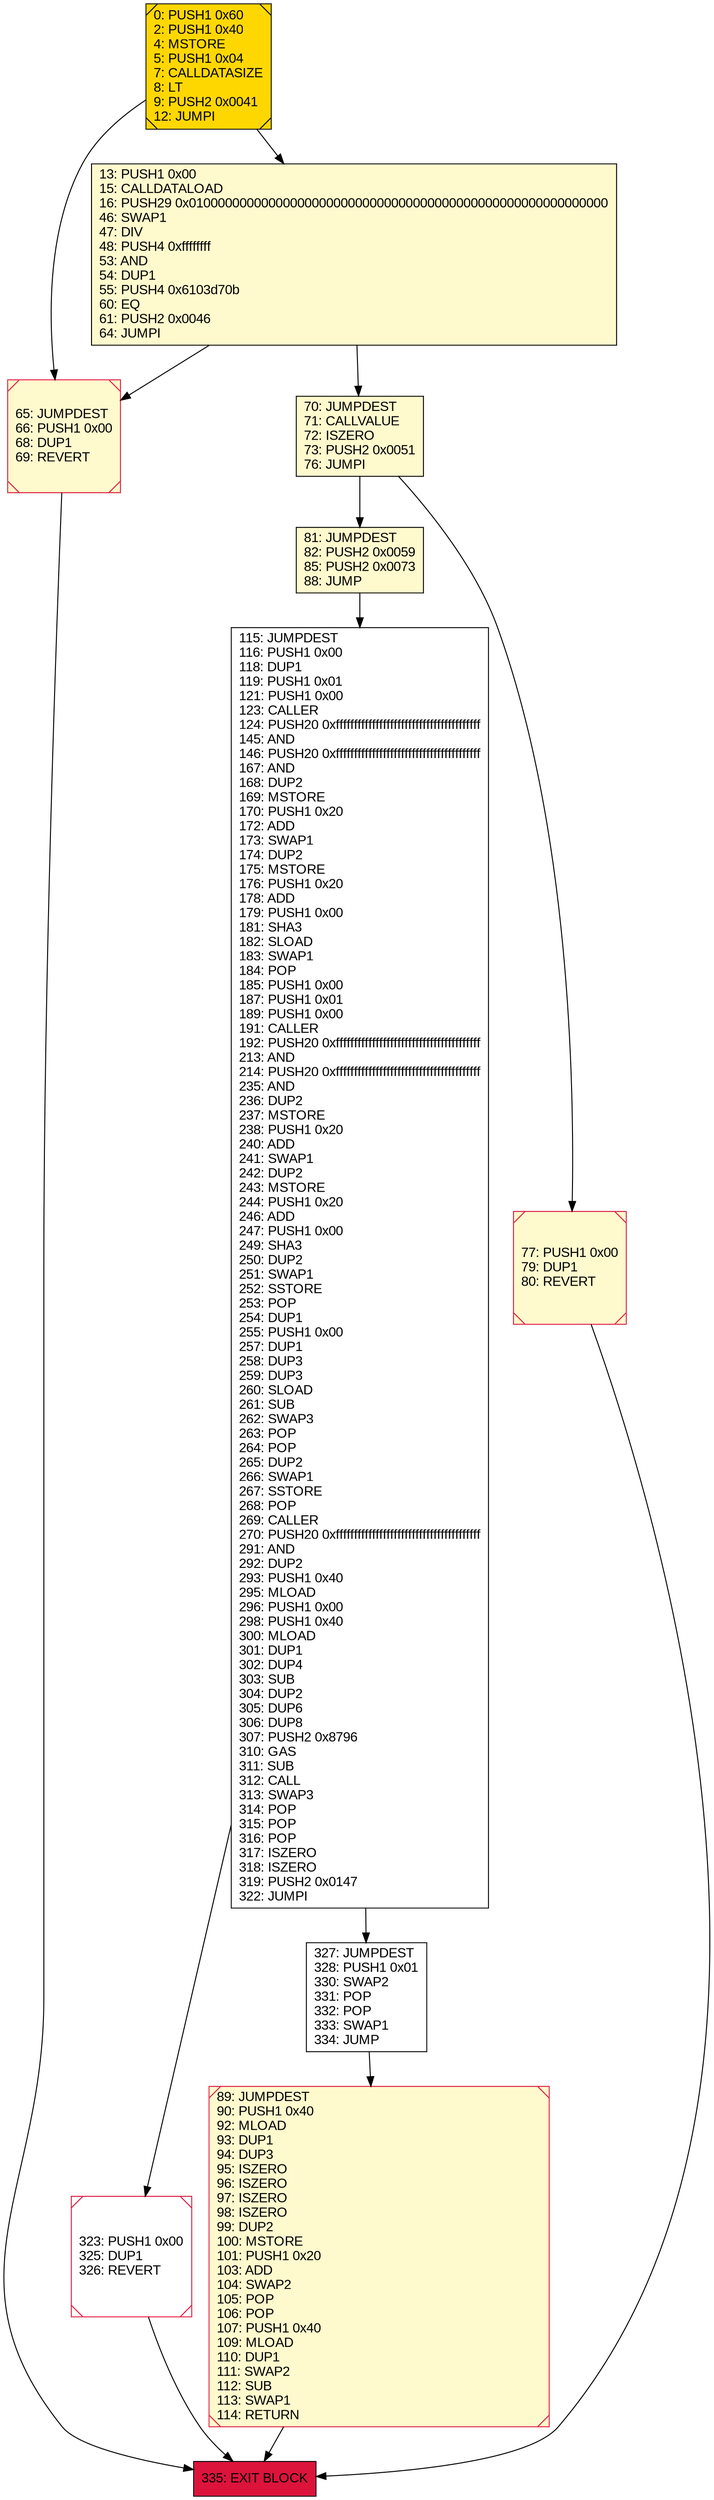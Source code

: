digraph G {
bgcolor=transparent rankdir=UD;
node [shape=box style=filled color=black fillcolor=white fontname=arial fontcolor=black];
13 [label="13: PUSH1 0x00\l15: CALLDATALOAD\l16: PUSH29 0x0100000000000000000000000000000000000000000000000000000000\l46: SWAP1\l47: DIV\l48: PUSH4 0xffffffff\l53: AND\l54: DUP1\l55: PUSH4 0x6103d70b\l60: EQ\l61: PUSH2 0x0046\l64: JUMPI\l" fillcolor=lemonchiffon ];
81 [label="81: JUMPDEST\l82: PUSH2 0x0059\l85: PUSH2 0x0073\l88: JUMP\l" fillcolor=lemonchiffon ];
323 [label="323: PUSH1 0x00\l325: DUP1\l326: REVERT\l" shape=Msquare color=crimson ];
65 [label="65: JUMPDEST\l66: PUSH1 0x00\l68: DUP1\l69: REVERT\l" fillcolor=lemonchiffon shape=Msquare color=crimson ];
327 [label="327: JUMPDEST\l328: PUSH1 0x01\l330: SWAP2\l331: POP\l332: POP\l333: SWAP1\l334: JUMP\l" ];
0 [label="0: PUSH1 0x60\l2: PUSH1 0x40\l4: MSTORE\l5: PUSH1 0x04\l7: CALLDATASIZE\l8: LT\l9: PUSH2 0x0041\l12: JUMPI\l" fillcolor=lemonchiffon shape=Msquare fillcolor=gold ];
89 [label="89: JUMPDEST\l90: PUSH1 0x40\l92: MLOAD\l93: DUP1\l94: DUP3\l95: ISZERO\l96: ISZERO\l97: ISZERO\l98: ISZERO\l99: DUP2\l100: MSTORE\l101: PUSH1 0x20\l103: ADD\l104: SWAP2\l105: POP\l106: POP\l107: PUSH1 0x40\l109: MLOAD\l110: DUP1\l111: SWAP2\l112: SUB\l113: SWAP1\l114: RETURN\l" fillcolor=lemonchiffon shape=Msquare color=crimson ];
70 [label="70: JUMPDEST\l71: CALLVALUE\l72: ISZERO\l73: PUSH2 0x0051\l76: JUMPI\l" fillcolor=lemonchiffon ];
115 [label="115: JUMPDEST\l116: PUSH1 0x00\l118: DUP1\l119: PUSH1 0x01\l121: PUSH1 0x00\l123: CALLER\l124: PUSH20 0xffffffffffffffffffffffffffffffffffffffff\l145: AND\l146: PUSH20 0xffffffffffffffffffffffffffffffffffffffff\l167: AND\l168: DUP2\l169: MSTORE\l170: PUSH1 0x20\l172: ADD\l173: SWAP1\l174: DUP2\l175: MSTORE\l176: PUSH1 0x20\l178: ADD\l179: PUSH1 0x00\l181: SHA3\l182: SLOAD\l183: SWAP1\l184: POP\l185: PUSH1 0x00\l187: PUSH1 0x01\l189: PUSH1 0x00\l191: CALLER\l192: PUSH20 0xffffffffffffffffffffffffffffffffffffffff\l213: AND\l214: PUSH20 0xffffffffffffffffffffffffffffffffffffffff\l235: AND\l236: DUP2\l237: MSTORE\l238: PUSH1 0x20\l240: ADD\l241: SWAP1\l242: DUP2\l243: MSTORE\l244: PUSH1 0x20\l246: ADD\l247: PUSH1 0x00\l249: SHA3\l250: DUP2\l251: SWAP1\l252: SSTORE\l253: POP\l254: DUP1\l255: PUSH1 0x00\l257: DUP1\l258: DUP3\l259: DUP3\l260: SLOAD\l261: SUB\l262: SWAP3\l263: POP\l264: POP\l265: DUP2\l266: SWAP1\l267: SSTORE\l268: POP\l269: CALLER\l270: PUSH20 0xffffffffffffffffffffffffffffffffffffffff\l291: AND\l292: DUP2\l293: PUSH1 0x40\l295: MLOAD\l296: PUSH1 0x00\l298: PUSH1 0x40\l300: MLOAD\l301: DUP1\l302: DUP4\l303: SUB\l304: DUP2\l305: DUP6\l306: DUP8\l307: PUSH2 0x8796\l310: GAS\l311: SUB\l312: CALL\l313: SWAP3\l314: POP\l315: POP\l316: POP\l317: ISZERO\l318: ISZERO\l319: PUSH2 0x0147\l322: JUMPI\l" ];
77 [label="77: PUSH1 0x00\l79: DUP1\l80: REVERT\l" fillcolor=lemonchiffon shape=Msquare color=crimson ];
335 [label="335: EXIT BLOCK\l" fillcolor=crimson ];
327 -> 89;
77 -> 335;
70 -> 81;
13 -> 65;
115 -> 323;
89 -> 335;
65 -> 335;
323 -> 335;
115 -> 327;
0 -> 65;
0 -> 13;
13 -> 70;
81 -> 115;
70 -> 77;
}